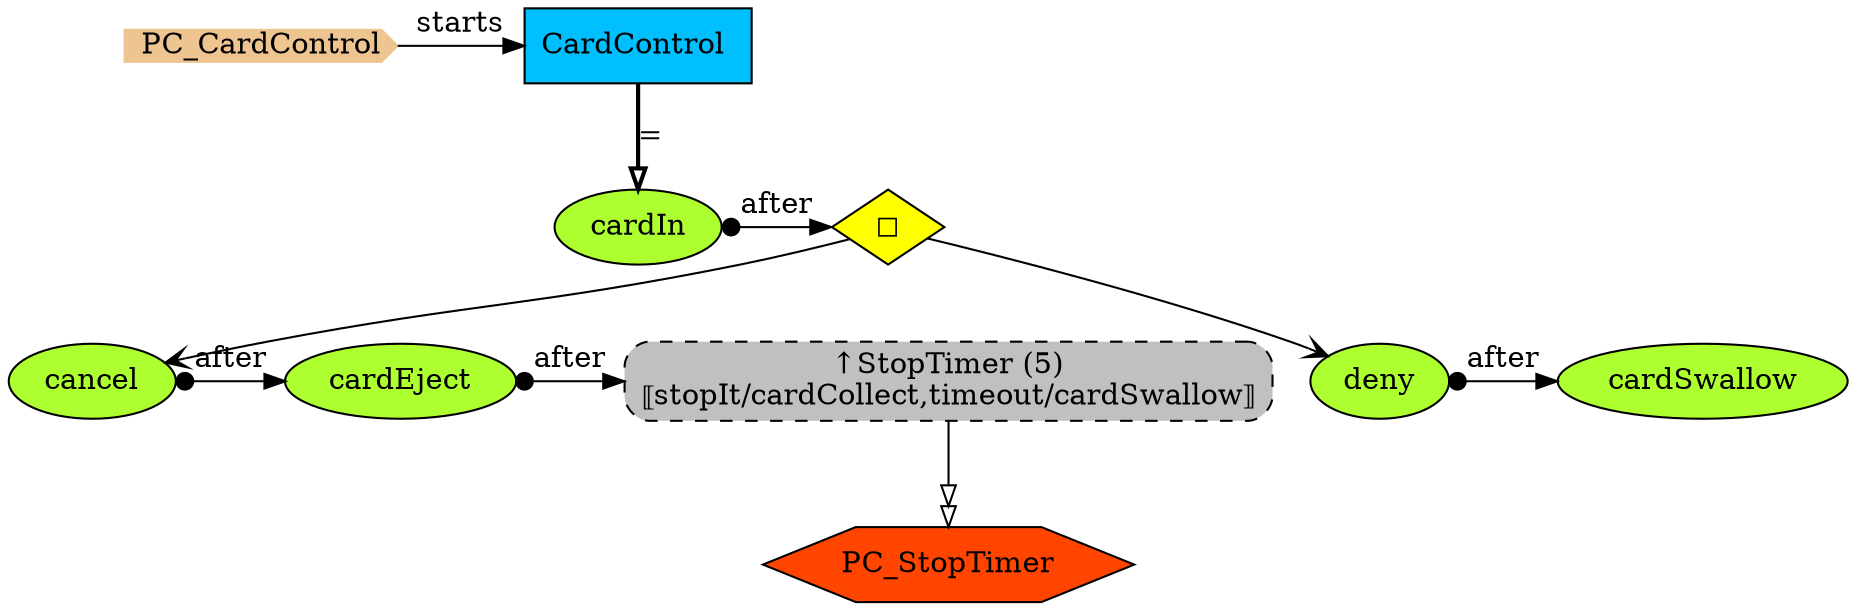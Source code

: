digraph {
StartN_ [shape = cds,color=burlywood2,style=filled,height=.2,width=.2, label =PC_CardControl];
cardIn [shape=ellipse,fillcolor=greenyellow,style = filled,label="cardIn"];
cancel [shape=ellipse,fillcolor=greenyellow,style = filled,label="cancel"];
deny [shape=ellipse,fillcolor=greenyellow,style = filled,label="deny"];
cardSwallow [shape=ellipse,fillcolor=greenyellow,style = filled,label="cardSwallow"];
RefStopTimer [shape=rectangle,fillcolor=gray,style="rounded,filled,dashed",label="↑StopTimer (5)
⟦stopIt/cardCollect,timeout/cardSwallow⟧"];
PC_StopTimer [shape=hexagon,fillcolor=orangered,style=filled,label =PC_StopTimer];
cardEject [shape=ellipse,fillcolor=greenyellow,style = filled,label="cardEject"];
OpDoCardIn [shape=diamond,fillcolor=yellow,style = filled,label="◻︎"];
CardControl [shape=box,fillcolor=deepskyblue,style = filled,label="CardControl "];

{rank=same;RefStopTimer,cardEject}
{rank=same;RefStopTimer,cardEject,cancel}
{rank=same;OpDoCardIn,cardIn}
{rank=same;cardSwallow,deny}
{rank=same;CardControl,StartN_}

cardEject->RefStopTimer[arrowtail=dot,dir=both,label="after"];
cancel->cardEject[arrowtail=dot,dir=both,label="after"];
OpDoCardIn->cancel[arrowhead="open"];
StartN_->CardControl[label="starts"];
CardControl->cardIn[arrowhead="onormal",penwidth=2,label="="];
cardIn->OpDoCardIn[arrowtail=dot,dir=both,label="after"];
OpDoCardIn->deny[arrowhead="open"];
RefStopTimer->PC_StopTimer[arrowhead="normalnormal",fillcolor=white,label=" "];
deny->cardSwallow[arrowtail=dot,dir=both,label="after"];
}